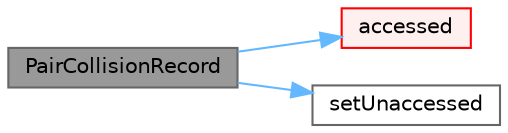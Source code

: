 digraph "PairCollisionRecord"
{
 // LATEX_PDF_SIZE
  bgcolor="transparent";
  edge [fontname=Helvetica,fontsize=10,labelfontname=Helvetica,labelfontsize=10];
  node [fontname=Helvetica,fontsize=10,shape=box,height=0.2,width=0.4];
  rankdir="LR";
  Node1 [id="Node000001",label="PairCollisionRecord",height=0.2,width=0.4,color="gray40", fillcolor="grey60", style="filled", fontcolor="black",tooltip=" "];
  Node1 -> Node2 [id="edge1_Node000001_Node000002",color="steelblue1",style="solid",tooltip=" "];
  Node2 [id="Node000002",label="accessed",height=0.2,width=0.4,color="red", fillcolor="#FFF0F0", style="filled",URL="$classFoam_1_1PairCollisionRecord.html#a9cae79552feeba2c9cd7e87f6ce3bb87",tooltip=" "];
  Node1 -> Node4 [id="edge2_Node000001_Node000004",color="steelblue1",style="solid",tooltip=" "];
  Node4 [id="Node000004",label="setUnaccessed",height=0.2,width=0.4,color="grey40", fillcolor="white", style="filled",URL="$classFoam_1_1PairCollisionRecord.html#ac9be70dd894f4f4f58dc9ba499c11174",tooltip=" "];
}
